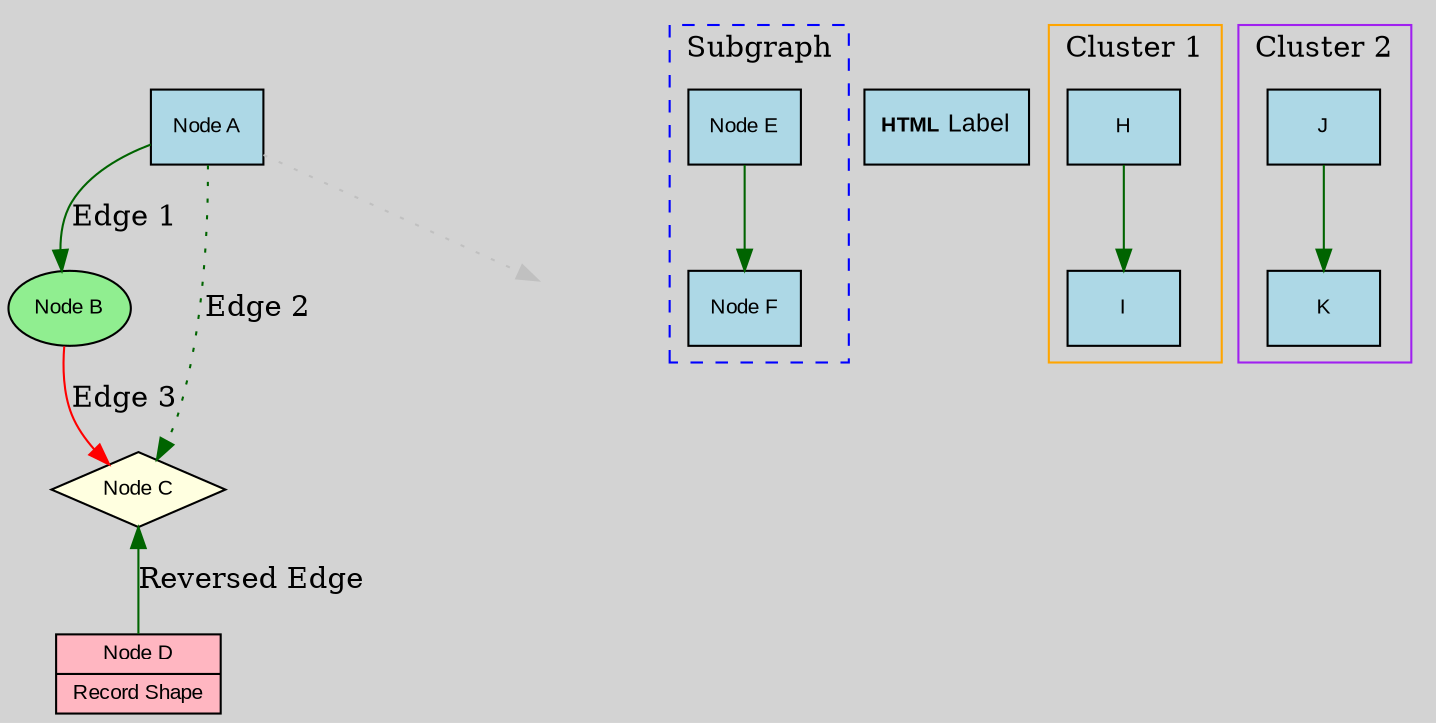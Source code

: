 digraph G {
    // Global attributes
    graph [bgcolor=lightgray];
    node [shape=box, style=filled, fillcolor=lightblue, fontname="Arial", fontsize=10];
    edge [color=darkgreen];

    // Nodes
    A [label="Node A"];
    B [shape=ellipse, fillcolor=lightgreen, label="Node B"];
    C [shape=diamond, fillcolor=lightyellow, label="Node C"];
    D [shape=record, fillcolor=lightpink, label="{Node D|Record Shape}"];

    // Edges
    A -> B [label="Edge 1"];
    A -> C [style=dotted, label="Edge 2"];
    B -> C [color=red, label="Edge 3"];
    C -> D [dir=back, label="Reversed Edge"];

    // Subgraph
    subgraph clusterSubgraph {
        label="Subgraph";
        rankdir=LR;
        style=dashed;
        color=blue;
        E [label="Node E"];
        F [label="Node F"];
        E -> F;
    }

    // HTML-like labels
    G [label=<<B>HTML</B> <FONT POINT-SIZE="12">Label</FONT>>];

    // Clusters
    subgraph clusterCluster1 {
        label="Cluster 1";
        color=orange;
        H;
        I;
        H -> I;
    }

    subgraph clusterCluster2 {
        label="Cluster 2";
        color=purple;
        J;
        K;
        J -> K;
    }

    // Invisible nodes and edges
    {rank=same; L [style=invisible]; M [style=invisible];}
    L -> M [style=invis];

    // Styles
    edge [style=dotted, color=gray];
    node [style=rounded, shape=box];
    A -> M;
}
